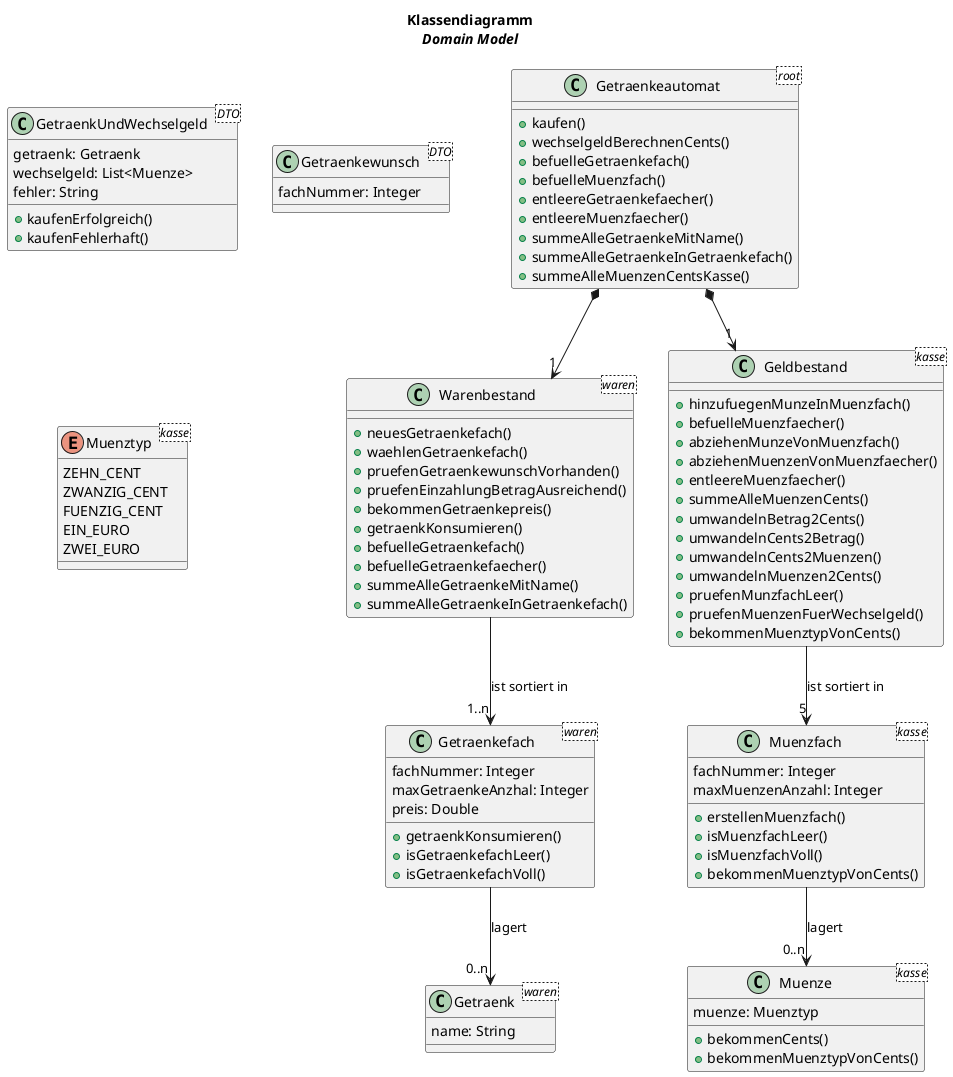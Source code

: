 @startuml
'https://plantuml.com/class-diagram

title
 Klassendiagramm
 <i>Domain Model</i>
end title

class Getraenkeautomat <root> {
'beide werden im Klassendiagramm nicht geschrieben, weil die 1.. beziehung das schon zeigt
'also, es ist klar dass die vorhanden sind
'warenbestand
'geldbestand
'+GetraenkUndWechselgeld kaufen(Getraenkewunsch auswahl, Muenze... einzahlung)
+kaufen()
+wechselgeldBerechnenCents()
+befuelleGetraenkefach()
+befuelleMuenzfach()
+entleereGetraenkefaecher()
+entleereMuenzfaecher()
+summeAlleGetraenkeMitName()
+summeAlleGetraenkeInGetraenkefach()
+summeAlleMuenzenCentsKasse()
}


'WAREN

class Warenbestand <waren> {
'getraenkefaecher: List<Getraenkefach>
+neuesGetraenkefach()
+waehlenGetraenkefach()
+pruefenGetraenkewunschVorhanden()
+pruefenEinzahlungBetragAusreichend()
+bekommenGetraenkepreis()
+getraenkKonsumieren()
+befuelleGetraenkefach()
+befuelleGetraenkefaecher()
+summeAlleGetraenkeMitName()
+summeAlleGetraenkeInGetraenkefach()
}

class Getraenkefach <waren> {
fachNummer: Integer
'getraenke: List<Getraenk>
maxGetraenkeAnzhal: Integer
preis: Double
+getraenkKonsumieren()
+isGetraenkefachLeer()
+isGetraenkefachVoll()
}

class Getraenk <waren> {
name: String
}


'KASSE

class Geldbestand <kasse> {
'muenzfaecher: List<Muenzfach>
+hinzufuegenMunzeInMuenzfach()
+befuelleMuenzfaecher()
+abziehenMunzeVonMuenzfach()
+abziehenMuenzenVonMuenzfaecher()
+entleereMuenzfaecher()
+summeAlleMuenzenCents()
+umwandelnBetrag2Cents()
+umwandelnCents2Betrag()
+umwandelnCents2Muenzen()
+umwandelnMuenzen2Cents()
+pruefenMunzfachLeer()
+pruefenMuenzenFuerWechselgeld()
+bekommenMuenztypVonCents()
}

class Muenzfach <kasse> {
fachNummer: Integer
'muenzen: List<Muenze>
maxMuenzenAnzahl: Integer
+erstellenMuenzfach()
+isMuenzfachLeer()
+isMuenzfachVoll()
+bekommenMuenztypVonCents()
}

class Muenze <kasse> {
muenze: Muenztyp
+bekommenCents()
+bekommenMuenztypVonCents()
}


'OHNE_BEZIEHUNG

class GetraenkUndWechselgeld <DTO> {
getraenk: Getraenk
wechselgeld: List<Muenze>
fehler: String
+kaufenErfolgreich()
+kaufenFehlerhaft()
}

class Getraenkewunsch <DTO> {
fachNummer: Integer
}

enum Muenztyp <kasse> {
ZEHN_CENT
ZWANZIG_CENT
FUENZIG_CENT
EIN_EURO
ZWEI_EURO
}


'BEZIEHUNGEN
'https://info-wsf.de/assoziation-aggregation-und-komposition/
'https://www.geeksforgeeks.org/association-composition-aggregation-java/
'Komposition
'Class --* Composition
'Aggregation
'Class --o Aggregation
'Assoziation
'Class --> Association
'Class --|> Extension

'-down->
'-right->
'-left->
'-up->
Getraenkeautomat *-down-> "1" Warenbestand
Warenbestand -down-> "1..n" Getraenkefach : ist sortiert in
Getraenkefach -down-> "0..n" Getraenk : lagert

Getraenkeautomat *-down-> "1" Geldbestand
Geldbestand -down-> "5" Muenzfach : ist sortiert in
Muenzfach -down-> "0..n" Muenze : lagert

@enduml